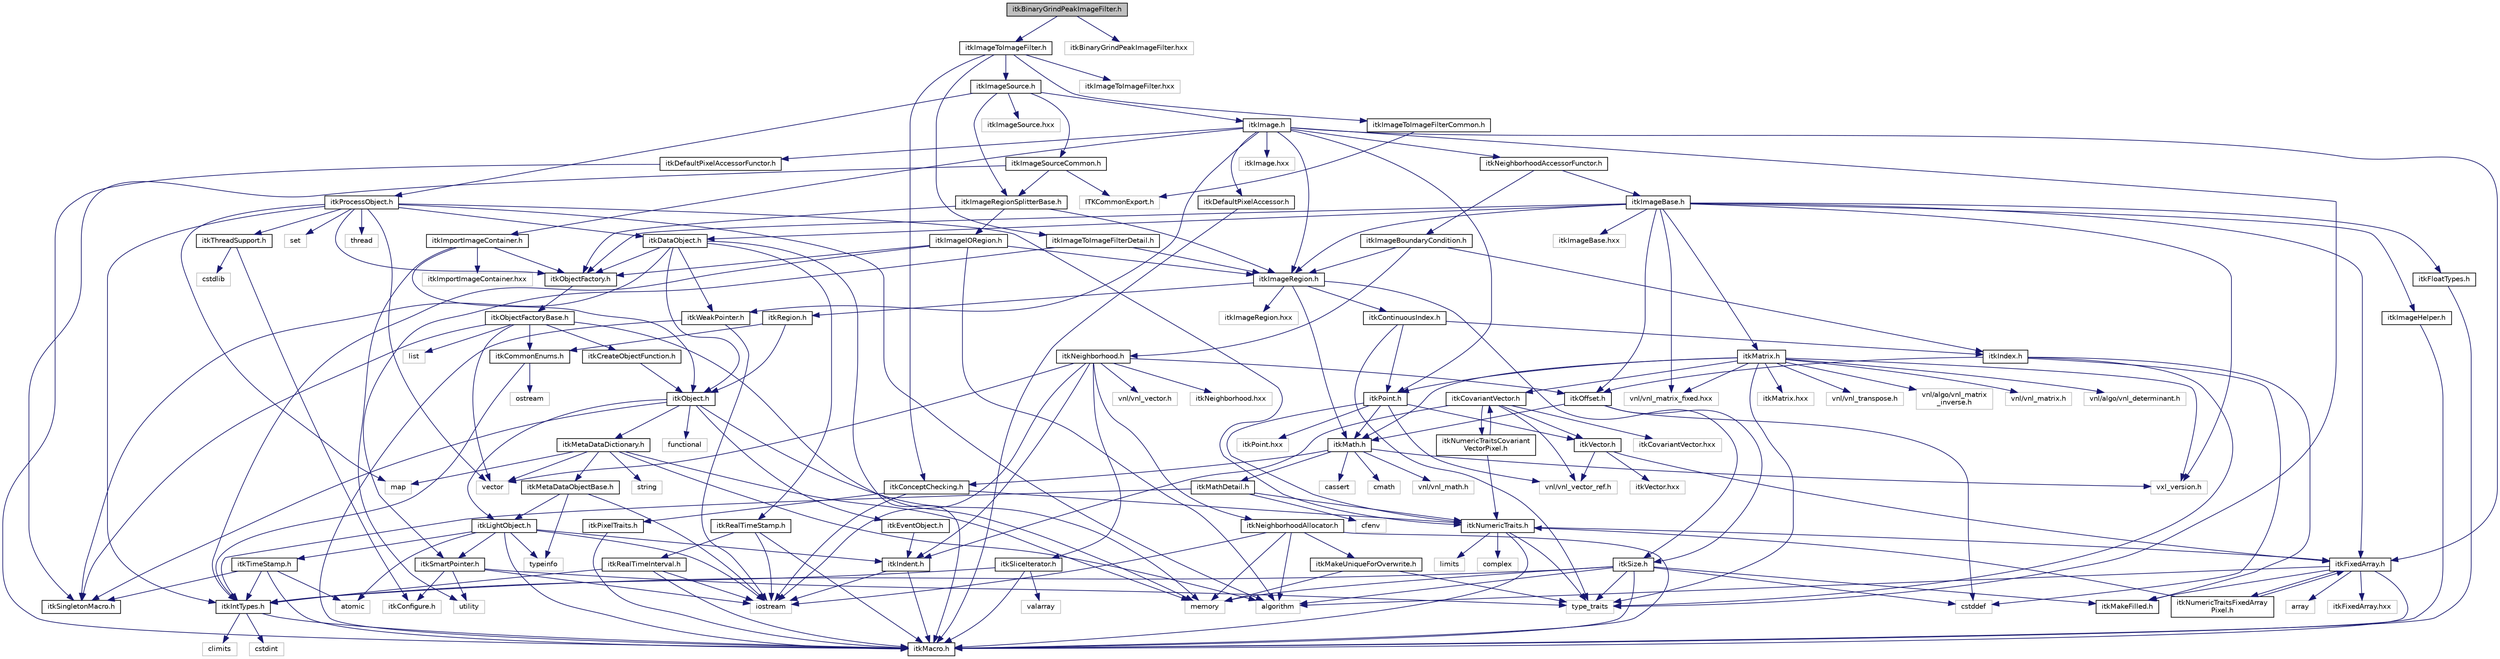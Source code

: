 digraph "itkBinaryGrindPeakImageFilter.h"
{
 // LATEX_PDF_SIZE
  edge [fontname="Helvetica",fontsize="10",labelfontname="Helvetica",labelfontsize="10"];
  node [fontname="Helvetica",fontsize="10",shape=record];
  Node1 [label="itkBinaryGrindPeakImageFilter.h",height=0.2,width=0.4,color="black", fillcolor="grey75", style="filled", fontcolor="black",tooltip=" "];
  Node1 -> Node2 [color="midnightblue",fontsize="10",style="solid",fontname="Helvetica"];
  Node2 [label="itkImageToImageFilter.h",height=0.2,width=0.4,color="black", fillcolor="white", style="filled",URL="$itkImageToImageFilter_8h.html",tooltip=" "];
  Node2 -> Node3 [color="midnightblue",fontsize="10",style="solid",fontname="Helvetica"];
  Node3 [label="itkImageSource.h",height=0.2,width=0.4,color="black", fillcolor="white", style="filled",URL="$itkImageSource_8h.html",tooltip=" "];
  Node3 -> Node4 [color="midnightblue",fontsize="10",style="solid",fontname="Helvetica"];
  Node4 [label="itkProcessObject.h",height=0.2,width=0.4,color="black", fillcolor="white", style="filled",URL="$itkProcessObject_8h.html",tooltip=" "];
  Node4 -> Node5 [color="midnightblue",fontsize="10",style="solid",fontname="Helvetica"];
  Node5 [label="itkDataObject.h",height=0.2,width=0.4,color="black", fillcolor="white", style="filled",URL="$itkDataObject_8h.html",tooltip=" "];
  Node5 -> Node6 [color="midnightblue",fontsize="10",style="solid",fontname="Helvetica"];
  Node6 [label="itkObject.h",height=0.2,width=0.4,color="black", fillcolor="white", style="filled",URL="$itkObject_8h.html",tooltip=" "];
  Node6 -> Node7 [color="midnightblue",fontsize="10",style="solid",fontname="Helvetica"];
  Node7 [label="itkLightObject.h",height=0.2,width=0.4,color="black", fillcolor="white", style="filled",URL="$itkLightObject_8h.html",tooltip=" "];
  Node7 -> Node8 [color="midnightblue",fontsize="10",style="solid",fontname="Helvetica"];
  Node8 [label="itkMacro.h",height=0.2,width=0.4,color="black", fillcolor="white", style="filled",URL="$itkMacro_8h.html",tooltip=" "];
  Node7 -> Node9 [color="midnightblue",fontsize="10",style="solid",fontname="Helvetica"];
  Node9 [label="itkSmartPointer.h",height=0.2,width=0.4,color="black", fillcolor="white", style="filled",URL="$itkSmartPointer_8h.html",tooltip=" "];
  Node9 -> Node10 [color="midnightblue",fontsize="10",style="solid",fontname="Helvetica"];
  Node10 [label="iostream",height=0.2,width=0.4,color="grey75", fillcolor="white", style="filled",tooltip=" "];
  Node9 -> Node11 [color="midnightblue",fontsize="10",style="solid",fontname="Helvetica"];
  Node11 [label="utility",height=0.2,width=0.4,color="grey75", fillcolor="white", style="filled",tooltip=" "];
  Node9 -> Node12 [color="midnightblue",fontsize="10",style="solid",fontname="Helvetica"];
  Node12 [label="type_traits",height=0.2,width=0.4,color="grey75", fillcolor="white", style="filled",tooltip=" "];
  Node9 -> Node13 [color="midnightblue",fontsize="10",style="solid",fontname="Helvetica"];
  Node13 [label="itkConfigure.h",height=0.2,width=0.4,color="grey75", fillcolor="white", style="filled",tooltip=" "];
  Node7 -> Node14 [color="midnightblue",fontsize="10",style="solid",fontname="Helvetica"];
  Node14 [label="itkTimeStamp.h",height=0.2,width=0.4,color="black", fillcolor="white", style="filled",URL="$itkTimeStamp_8h.html",tooltip=" "];
  Node14 -> Node8 [color="midnightblue",fontsize="10",style="solid",fontname="Helvetica"];
  Node14 -> Node15 [color="midnightblue",fontsize="10",style="solid",fontname="Helvetica"];
  Node15 [label="itkIntTypes.h",height=0.2,width=0.4,color="black", fillcolor="white", style="filled",URL="$itkIntTypes_8h.html",tooltip=" "];
  Node15 -> Node8 [color="midnightblue",fontsize="10",style="solid",fontname="Helvetica"];
  Node15 -> Node16 [color="midnightblue",fontsize="10",style="solid",fontname="Helvetica"];
  Node16 [label="cstdint",height=0.2,width=0.4,color="grey75", fillcolor="white", style="filled",tooltip=" "];
  Node15 -> Node17 [color="midnightblue",fontsize="10",style="solid",fontname="Helvetica"];
  Node17 [label="climits",height=0.2,width=0.4,color="grey75", fillcolor="white", style="filled",tooltip=" "];
  Node14 -> Node18 [color="midnightblue",fontsize="10",style="solid",fontname="Helvetica"];
  Node18 [label="atomic",height=0.2,width=0.4,color="grey75", fillcolor="white", style="filled",tooltip=" "];
  Node14 -> Node19 [color="midnightblue",fontsize="10",style="solid",fontname="Helvetica"];
  Node19 [label="itkSingletonMacro.h",height=0.2,width=0.4,color="black", fillcolor="white", style="filled",URL="$itkSingletonMacro_8h.html",tooltip=" "];
  Node7 -> Node20 [color="midnightblue",fontsize="10",style="solid",fontname="Helvetica"];
  Node20 [label="itkIndent.h",height=0.2,width=0.4,color="black", fillcolor="white", style="filled",URL="$itkIndent_8h.html",tooltip=" "];
  Node20 -> Node8 [color="midnightblue",fontsize="10",style="solid",fontname="Helvetica"];
  Node20 -> Node10 [color="midnightblue",fontsize="10",style="solid",fontname="Helvetica"];
  Node7 -> Node18 [color="midnightblue",fontsize="10",style="solid",fontname="Helvetica"];
  Node7 -> Node10 [color="midnightblue",fontsize="10",style="solid",fontname="Helvetica"];
  Node7 -> Node21 [color="midnightblue",fontsize="10",style="solid",fontname="Helvetica"];
  Node21 [label="typeinfo",height=0.2,width=0.4,color="grey75", fillcolor="white", style="filled",tooltip=" "];
  Node6 -> Node22 [color="midnightblue",fontsize="10",style="solid",fontname="Helvetica"];
  Node22 [label="itkEventObject.h",height=0.2,width=0.4,color="black", fillcolor="white", style="filled",URL="$itkEventObject_8h.html",tooltip=" "];
  Node22 -> Node20 [color="midnightblue",fontsize="10",style="solid",fontname="Helvetica"];
  Node6 -> Node23 [color="midnightblue",fontsize="10",style="solid",fontname="Helvetica"];
  Node23 [label="itkMetaDataDictionary.h",height=0.2,width=0.4,color="black", fillcolor="white", style="filled",URL="$itkMetaDataDictionary_8h.html",tooltip=" "];
  Node23 -> Node24 [color="midnightblue",fontsize="10",style="solid",fontname="Helvetica"];
  Node24 [label="itkMetaDataObjectBase.h",height=0.2,width=0.4,color="black", fillcolor="white", style="filled",URL="$itkMetaDataObjectBase_8h.html",tooltip=" "];
  Node24 -> Node7 [color="midnightblue",fontsize="10",style="solid",fontname="Helvetica"];
  Node24 -> Node21 [color="midnightblue",fontsize="10",style="solid",fontname="Helvetica"];
  Node24 -> Node10 [color="midnightblue",fontsize="10",style="solid",fontname="Helvetica"];
  Node23 -> Node25 [color="midnightblue",fontsize="10",style="solid",fontname="Helvetica"];
  Node25 [label="algorithm",height=0.2,width=0.4,color="grey75", fillcolor="white", style="filled",tooltip=" "];
  Node23 -> Node26 [color="midnightblue",fontsize="10",style="solid",fontname="Helvetica"];
  Node26 [label="vector",height=0.2,width=0.4,color="grey75", fillcolor="white", style="filled",tooltip=" "];
  Node23 -> Node27 [color="midnightblue",fontsize="10",style="solid",fontname="Helvetica"];
  Node27 [label="map",height=0.2,width=0.4,color="grey75", fillcolor="white", style="filled",tooltip=" "];
  Node23 -> Node28 [color="midnightblue",fontsize="10",style="solid",fontname="Helvetica"];
  Node28 [label="string",height=0.2,width=0.4,color="grey75", fillcolor="white", style="filled",tooltip=" "];
  Node23 -> Node29 [color="midnightblue",fontsize="10",style="solid",fontname="Helvetica"];
  Node29 [label="memory",height=0.2,width=0.4,color="grey75", fillcolor="white", style="filled",tooltip=" "];
  Node6 -> Node19 [color="midnightblue",fontsize="10",style="solid",fontname="Helvetica"];
  Node6 -> Node30 [color="midnightblue",fontsize="10",style="solid",fontname="Helvetica"];
  Node30 [label="functional",height=0.2,width=0.4,color="grey75", fillcolor="white", style="filled",tooltip=" "];
  Node6 -> Node29 [color="midnightblue",fontsize="10",style="solid",fontname="Helvetica"];
  Node5 -> Node8 [color="midnightblue",fontsize="10",style="solid",fontname="Helvetica"];
  Node5 -> Node19 [color="midnightblue",fontsize="10",style="solid",fontname="Helvetica"];
  Node5 -> Node31 [color="midnightblue",fontsize="10",style="solid",fontname="Helvetica"];
  Node31 [label="itkWeakPointer.h",height=0.2,width=0.4,color="black", fillcolor="white", style="filled",URL="$itkWeakPointer_8h.html",tooltip=" "];
  Node31 -> Node8 [color="midnightblue",fontsize="10",style="solid",fontname="Helvetica"];
  Node31 -> Node10 [color="midnightblue",fontsize="10",style="solid",fontname="Helvetica"];
  Node5 -> Node32 [color="midnightblue",fontsize="10",style="solid",fontname="Helvetica"];
  Node32 [label="itkRealTimeStamp.h",height=0.2,width=0.4,color="black", fillcolor="white", style="filled",URL="$itkRealTimeStamp_8h.html",tooltip=" "];
  Node32 -> Node33 [color="midnightblue",fontsize="10",style="solid",fontname="Helvetica"];
  Node33 [label="itkRealTimeInterval.h",height=0.2,width=0.4,color="black", fillcolor="white", style="filled",URL="$itkRealTimeInterval_8h.html",tooltip=" "];
  Node33 -> Node15 [color="midnightblue",fontsize="10",style="solid",fontname="Helvetica"];
  Node33 -> Node8 [color="midnightblue",fontsize="10",style="solid",fontname="Helvetica"];
  Node33 -> Node10 [color="midnightblue",fontsize="10",style="solid",fontname="Helvetica"];
  Node32 -> Node8 [color="midnightblue",fontsize="10",style="solid",fontname="Helvetica"];
  Node32 -> Node10 [color="midnightblue",fontsize="10",style="solid",fontname="Helvetica"];
  Node5 -> Node34 [color="midnightblue",fontsize="10",style="solid",fontname="Helvetica"];
  Node34 [label="itkObjectFactory.h",height=0.2,width=0.4,color="black", fillcolor="white", style="filled",URL="$itkObjectFactory_8h.html",tooltip=" "];
  Node34 -> Node35 [color="midnightblue",fontsize="10",style="solid",fontname="Helvetica"];
  Node35 [label="itkObjectFactoryBase.h",height=0.2,width=0.4,color="black", fillcolor="white", style="filled",URL="$itkObjectFactoryBase_8h.html",tooltip=" "];
  Node35 -> Node36 [color="midnightblue",fontsize="10",style="solid",fontname="Helvetica"];
  Node36 [label="itkCreateObjectFunction.h",height=0.2,width=0.4,color="black", fillcolor="white", style="filled",URL="$itkCreateObjectFunction_8h.html",tooltip=" "];
  Node36 -> Node6 [color="midnightblue",fontsize="10",style="solid",fontname="Helvetica"];
  Node35 -> Node19 [color="midnightblue",fontsize="10",style="solid",fontname="Helvetica"];
  Node35 -> Node37 [color="midnightblue",fontsize="10",style="solid",fontname="Helvetica"];
  Node37 [label="itkCommonEnums.h",height=0.2,width=0.4,color="black", fillcolor="white", style="filled",URL="$itkCommonEnums_8h.html",tooltip=" "];
  Node37 -> Node15 [color="midnightblue",fontsize="10",style="solid",fontname="Helvetica"];
  Node37 -> Node38 [color="midnightblue",fontsize="10",style="solid",fontname="Helvetica"];
  Node38 [label="ostream",height=0.2,width=0.4,color="grey75", fillcolor="white", style="filled",tooltip=" "];
  Node35 -> Node39 [color="midnightblue",fontsize="10",style="solid",fontname="Helvetica"];
  Node39 [label="list",height=0.2,width=0.4,color="grey75", fillcolor="white", style="filled",tooltip=" "];
  Node35 -> Node29 [color="midnightblue",fontsize="10",style="solid",fontname="Helvetica"];
  Node35 -> Node26 [color="midnightblue",fontsize="10",style="solid",fontname="Helvetica"];
  Node4 -> Node34 [color="midnightblue",fontsize="10",style="solid",fontname="Helvetica"];
  Node4 -> Node40 [color="midnightblue",fontsize="10",style="solid",fontname="Helvetica"];
  Node40 [label="itkNumericTraits.h",height=0.2,width=0.4,color="black", fillcolor="white", style="filled",URL="$itkNumericTraits_8h.html",tooltip=" "];
  Node40 -> Node8 [color="midnightblue",fontsize="10",style="solid",fontname="Helvetica"];
  Node40 -> Node41 [color="midnightblue",fontsize="10",style="solid",fontname="Helvetica"];
  Node41 [label="limits",height=0.2,width=0.4,color="grey75", fillcolor="white", style="filled",tooltip=" "];
  Node40 -> Node42 [color="midnightblue",fontsize="10",style="solid",fontname="Helvetica"];
  Node42 [label="complex",height=0.2,width=0.4,color="grey75", fillcolor="white", style="filled",tooltip=" "];
  Node40 -> Node12 [color="midnightblue",fontsize="10",style="solid",fontname="Helvetica"];
  Node40 -> Node43 [color="midnightblue",fontsize="10",style="solid",fontname="Helvetica"];
  Node43 [label="itkFixedArray.h",height=0.2,width=0.4,color="black", fillcolor="white", style="filled",URL="$itkFixedArray_8h.html",tooltip=" "];
  Node43 -> Node8 [color="midnightblue",fontsize="10",style="solid",fontname="Helvetica"];
  Node43 -> Node44 [color="midnightblue",fontsize="10",style="solid",fontname="Helvetica"];
  Node44 [label="itkMakeFilled.h",height=0.2,width=0.4,color="black", fillcolor="white", style="filled",URL="$itkMakeFilled_8h.html",tooltip=" "];
  Node43 -> Node25 [color="midnightblue",fontsize="10",style="solid",fontname="Helvetica"];
  Node43 -> Node45 [color="midnightblue",fontsize="10",style="solid",fontname="Helvetica"];
  Node45 [label="array",height=0.2,width=0.4,color="grey75", fillcolor="white", style="filled",tooltip=" "];
  Node43 -> Node46 [color="midnightblue",fontsize="10",style="solid",fontname="Helvetica"];
  Node46 [label="itkFixedArray.hxx",height=0.2,width=0.4,color="grey75", fillcolor="white", style="filled",tooltip=" "];
  Node43 -> Node47 [color="midnightblue",fontsize="10",style="solid",fontname="Helvetica"];
  Node47 [label="itkNumericTraitsFixedArray\lPixel.h",height=0.2,width=0.4,color="black", fillcolor="white", style="filled",URL="$itkNumericTraitsFixedArrayPixel_8h.html",tooltip=" "];
  Node47 -> Node40 [color="midnightblue",fontsize="10",style="solid",fontname="Helvetica"];
  Node47 -> Node43 [color="midnightblue",fontsize="10",style="solid",fontname="Helvetica"];
  Node4 -> Node48 [color="midnightblue",fontsize="10",style="solid",fontname="Helvetica"];
  Node48 [label="itkThreadSupport.h",height=0.2,width=0.4,color="black", fillcolor="white", style="filled",URL="$itkThreadSupport_8h.html",tooltip=" "];
  Node48 -> Node49 [color="midnightblue",fontsize="10",style="solid",fontname="Helvetica"];
  Node49 [label="cstdlib",height=0.2,width=0.4,color="grey75", fillcolor="white", style="filled",tooltip=" "];
  Node48 -> Node13 [color="midnightblue",fontsize="10",style="solid",fontname="Helvetica"];
  Node4 -> Node15 [color="midnightblue",fontsize="10",style="solid",fontname="Helvetica"];
  Node4 -> Node26 [color="midnightblue",fontsize="10",style="solid",fontname="Helvetica"];
  Node4 -> Node27 [color="midnightblue",fontsize="10",style="solid",fontname="Helvetica"];
  Node4 -> Node50 [color="midnightblue",fontsize="10",style="solid",fontname="Helvetica"];
  Node50 [label="set",height=0.2,width=0.4,color="grey75", fillcolor="white", style="filled",tooltip=" "];
  Node4 -> Node25 [color="midnightblue",fontsize="10",style="solid",fontname="Helvetica"];
  Node4 -> Node51 [color="midnightblue",fontsize="10",style="solid",fontname="Helvetica"];
  Node51 [label="thread",height=0.2,width=0.4,color="grey75", fillcolor="white", style="filled",tooltip=" "];
  Node3 -> Node52 [color="midnightblue",fontsize="10",style="solid",fontname="Helvetica"];
  Node52 [label="itkImage.h",height=0.2,width=0.4,color="black", fillcolor="white", style="filled",URL="$itkImage_8h.html",tooltip=" "];
  Node52 -> Node53 [color="midnightblue",fontsize="10",style="solid",fontname="Helvetica"];
  Node53 [label="itkImageRegion.h",height=0.2,width=0.4,color="black", fillcolor="white", style="filled",URL="$itkImageRegion_8h.html",tooltip=" "];
  Node53 -> Node54 [color="midnightblue",fontsize="10",style="solid",fontname="Helvetica"];
  Node54 [label="itkRegion.h",height=0.2,width=0.4,color="black", fillcolor="white", style="filled",URL="$itkRegion_8h.html",tooltip=" "];
  Node54 -> Node6 [color="midnightblue",fontsize="10",style="solid",fontname="Helvetica"];
  Node54 -> Node37 [color="midnightblue",fontsize="10",style="solid",fontname="Helvetica"];
  Node53 -> Node55 [color="midnightblue",fontsize="10",style="solid",fontname="Helvetica"];
  Node55 [label="itkSize.h",height=0.2,width=0.4,color="black", fillcolor="white", style="filled",URL="$itkSize_8h.html",tooltip=" "];
  Node55 -> Node15 [color="midnightblue",fontsize="10",style="solid",fontname="Helvetica"];
  Node55 -> Node8 [color="midnightblue",fontsize="10",style="solid",fontname="Helvetica"];
  Node55 -> Node44 [color="midnightblue",fontsize="10",style="solid",fontname="Helvetica"];
  Node55 -> Node25 [color="midnightblue",fontsize="10",style="solid",fontname="Helvetica"];
  Node55 -> Node56 [color="midnightblue",fontsize="10",style="solid",fontname="Helvetica"];
  Node56 [label="cstddef",height=0.2,width=0.4,color="grey75", fillcolor="white", style="filled",tooltip=" "];
  Node55 -> Node12 [color="midnightblue",fontsize="10",style="solid",fontname="Helvetica"];
  Node55 -> Node29 [color="midnightblue",fontsize="10",style="solid",fontname="Helvetica"];
  Node53 -> Node57 [color="midnightblue",fontsize="10",style="solid",fontname="Helvetica"];
  Node57 [label="itkContinuousIndex.h",height=0.2,width=0.4,color="black", fillcolor="white", style="filled",URL="$itkContinuousIndex_8h.html",tooltip=" "];
  Node57 -> Node58 [color="midnightblue",fontsize="10",style="solid",fontname="Helvetica"];
  Node58 [label="itkPoint.h",height=0.2,width=0.4,color="black", fillcolor="white", style="filled",URL="$itkPoint_8h.html",tooltip=" "];
  Node58 -> Node40 [color="midnightblue",fontsize="10",style="solid",fontname="Helvetica"];
  Node58 -> Node59 [color="midnightblue",fontsize="10",style="solid",fontname="Helvetica"];
  Node59 [label="itkVector.h",height=0.2,width=0.4,color="black", fillcolor="white", style="filled",URL="$itkVector_8h.html",tooltip=" "];
  Node59 -> Node43 [color="midnightblue",fontsize="10",style="solid",fontname="Helvetica"];
  Node59 -> Node60 [color="midnightblue",fontsize="10",style="solid",fontname="Helvetica"];
  Node60 [label="vnl/vnl_vector_ref.h",height=0.2,width=0.4,color="grey75", fillcolor="white", style="filled",tooltip=" "];
  Node59 -> Node61 [color="midnightblue",fontsize="10",style="solid",fontname="Helvetica"];
  Node61 [label="itkVector.hxx",height=0.2,width=0.4,color="grey75", fillcolor="white", style="filled",tooltip=" "];
  Node58 -> Node60 [color="midnightblue",fontsize="10",style="solid",fontname="Helvetica"];
  Node58 -> Node62 [color="midnightblue",fontsize="10",style="solid",fontname="Helvetica"];
  Node62 [label="itkMath.h",height=0.2,width=0.4,color="black", fillcolor="white", style="filled",URL="$itkMath_8h.html",tooltip=" "];
  Node62 -> Node63 [color="midnightblue",fontsize="10",style="solid",fontname="Helvetica"];
  Node63 [label="cassert",height=0.2,width=0.4,color="grey75", fillcolor="white", style="filled",tooltip=" "];
  Node62 -> Node64 [color="midnightblue",fontsize="10",style="solid",fontname="Helvetica"];
  Node64 [label="cmath",height=0.2,width=0.4,color="grey75", fillcolor="white", style="filled",tooltip=" "];
  Node62 -> Node65 [color="midnightblue",fontsize="10",style="solid",fontname="Helvetica"];
  Node65 [label="itkMathDetail.h",height=0.2,width=0.4,color="black", fillcolor="white", style="filled",URL="$itkMathDetail_8h.html",tooltip=" "];
  Node65 -> Node15 [color="midnightblue",fontsize="10",style="solid",fontname="Helvetica"];
  Node65 -> Node40 [color="midnightblue",fontsize="10",style="solid",fontname="Helvetica"];
  Node65 -> Node66 [color="midnightblue",fontsize="10",style="solid",fontname="Helvetica"];
  Node66 [label="cfenv",height=0.2,width=0.4,color="grey75", fillcolor="white", style="filled",tooltip=" "];
  Node62 -> Node67 [color="midnightblue",fontsize="10",style="solid",fontname="Helvetica"];
  Node67 [label="itkConceptChecking.h",height=0.2,width=0.4,color="black", fillcolor="white", style="filled",URL="$itkConceptChecking_8h.html",tooltip=" "];
  Node67 -> Node68 [color="midnightblue",fontsize="10",style="solid",fontname="Helvetica"];
  Node68 [label="itkPixelTraits.h",height=0.2,width=0.4,color="black", fillcolor="white", style="filled",URL="$itkPixelTraits_8h.html",tooltip=" "];
  Node68 -> Node8 [color="midnightblue",fontsize="10",style="solid",fontname="Helvetica"];
  Node67 -> Node40 [color="midnightblue",fontsize="10",style="solid",fontname="Helvetica"];
  Node67 -> Node10 [color="midnightblue",fontsize="10",style="solid",fontname="Helvetica"];
  Node62 -> Node69 [color="midnightblue",fontsize="10",style="solid",fontname="Helvetica"];
  Node69 [label="vnl/vnl_math.h",height=0.2,width=0.4,color="grey75", fillcolor="white", style="filled",tooltip=" "];
  Node62 -> Node70 [color="midnightblue",fontsize="10",style="solid",fontname="Helvetica"];
  Node70 [label="vxl_version.h",height=0.2,width=0.4,color="grey75", fillcolor="white", style="filled",tooltip=" "];
  Node58 -> Node71 [color="midnightblue",fontsize="10",style="solid",fontname="Helvetica"];
  Node71 [label="itkPoint.hxx",height=0.2,width=0.4,color="grey75", fillcolor="white", style="filled",tooltip=" "];
  Node57 -> Node72 [color="midnightblue",fontsize="10",style="solid",fontname="Helvetica"];
  Node72 [label="itkIndex.h",height=0.2,width=0.4,color="black", fillcolor="white", style="filled",URL="$itkIndex_8h.html",tooltip=" "];
  Node72 -> Node44 [color="midnightblue",fontsize="10",style="solid",fontname="Helvetica"];
  Node72 -> Node73 [color="midnightblue",fontsize="10",style="solid",fontname="Helvetica"];
  Node73 [label="itkOffset.h",height=0.2,width=0.4,color="black", fillcolor="white", style="filled",URL="$itkOffset_8h.html",tooltip=" "];
  Node73 -> Node55 [color="midnightblue",fontsize="10",style="solid",fontname="Helvetica"];
  Node73 -> Node62 [color="midnightblue",fontsize="10",style="solid",fontname="Helvetica"];
  Node73 -> Node56 [color="midnightblue",fontsize="10",style="solid",fontname="Helvetica"];
  Node72 -> Node56 [color="midnightblue",fontsize="10",style="solid",fontname="Helvetica"];
  Node72 -> Node12 [color="midnightblue",fontsize="10",style="solid",fontname="Helvetica"];
  Node57 -> Node12 [color="midnightblue",fontsize="10",style="solid",fontname="Helvetica"];
  Node53 -> Node62 [color="midnightblue",fontsize="10",style="solid",fontname="Helvetica"];
  Node53 -> Node74 [color="midnightblue",fontsize="10",style="solid",fontname="Helvetica"];
  Node74 [label="itkImageRegion.hxx",height=0.2,width=0.4,color="grey75", fillcolor="white", style="filled",tooltip=" "];
  Node52 -> Node75 [color="midnightblue",fontsize="10",style="solid",fontname="Helvetica"];
  Node75 [label="itkImportImageContainer.h",height=0.2,width=0.4,color="black", fillcolor="white", style="filled",URL="$itkImportImageContainer_8h.html",tooltip=" "];
  Node75 -> Node6 [color="midnightblue",fontsize="10",style="solid",fontname="Helvetica"];
  Node75 -> Node34 [color="midnightblue",fontsize="10",style="solid",fontname="Helvetica"];
  Node75 -> Node11 [color="midnightblue",fontsize="10",style="solid",fontname="Helvetica"];
  Node75 -> Node76 [color="midnightblue",fontsize="10",style="solid",fontname="Helvetica"];
  Node76 [label="itkImportImageContainer.hxx",height=0.2,width=0.4,color="grey75", fillcolor="white", style="filled",tooltip=" "];
  Node52 -> Node77 [color="midnightblue",fontsize="10",style="solid",fontname="Helvetica"];
  Node77 [label="itkDefaultPixelAccessor.h",height=0.2,width=0.4,color="black", fillcolor="white", style="filled",URL="$itkDefaultPixelAccessor_8h.html",tooltip=" "];
  Node77 -> Node8 [color="midnightblue",fontsize="10",style="solid",fontname="Helvetica"];
  Node52 -> Node78 [color="midnightblue",fontsize="10",style="solid",fontname="Helvetica"];
  Node78 [label="itkDefaultPixelAccessorFunctor.h",height=0.2,width=0.4,color="black", fillcolor="white", style="filled",URL="$itkDefaultPixelAccessorFunctor_8h.html",tooltip=" "];
  Node78 -> Node8 [color="midnightblue",fontsize="10",style="solid",fontname="Helvetica"];
  Node52 -> Node58 [color="midnightblue",fontsize="10",style="solid",fontname="Helvetica"];
  Node52 -> Node43 [color="midnightblue",fontsize="10",style="solid",fontname="Helvetica"];
  Node52 -> Node31 [color="midnightblue",fontsize="10",style="solid",fontname="Helvetica"];
  Node52 -> Node79 [color="midnightblue",fontsize="10",style="solid",fontname="Helvetica"];
  Node79 [label="itkNeighborhoodAccessorFunctor.h",height=0.2,width=0.4,color="black", fillcolor="white", style="filled",URL="$itkNeighborhoodAccessorFunctor_8h.html",tooltip=" "];
  Node79 -> Node80 [color="midnightblue",fontsize="10",style="solid",fontname="Helvetica"];
  Node80 [label="itkImageBoundaryCondition.h",height=0.2,width=0.4,color="black", fillcolor="white", style="filled",URL="$itkImageBoundaryCondition_8h.html",tooltip=" "];
  Node80 -> Node72 [color="midnightblue",fontsize="10",style="solid",fontname="Helvetica"];
  Node80 -> Node81 [color="midnightblue",fontsize="10",style="solid",fontname="Helvetica"];
  Node81 [label="itkNeighborhood.h",height=0.2,width=0.4,color="black", fillcolor="white", style="filled",URL="$itkNeighborhood_8h.html",tooltip=" "];
  Node81 -> Node10 [color="midnightblue",fontsize="10",style="solid",fontname="Helvetica"];
  Node81 -> Node82 [color="midnightblue",fontsize="10",style="solid",fontname="Helvetica"];
  Node82 [label="itkNeighborhoodAllocator.h",height=0.2,width=0.4,color="black", fillcolor="white", style="filled",URL="$itkNeighborhoodAllocator_8h.html",tooltip=" "];
  Node82 -> Node83 [color="midnightblue",fontsize="10",style="solid",fontname="Helvetica"];
  Node83 [label="itkMakeUniqueForOverwrite.h",height=0.2,width=0.4,color="black", fillcolor="white", style="filled",URL="$itkMakeUniqueForOverwrite_8h.html",tooltip=" "];
  Node83 -> Node29 [color="midnightblue",fontsize="10",style="solid",fontname="Helvetica"];
  Node83 -> Node12 [color="midnightblue",fontsize="10",style="solid",fontname="Helvetica"];
  Node82 -> Node25 [color="midnightblue",fontsize="10",style="solid",fontname="Helvetica"];
  Node82 -> Node10 [color="midnightblue",fontsize="10",style="solid",fontname="Helvetica"];
  Node82 -> Node29 [color="midnightblue",fontsize="10",style="solid",fontname="Helvetica"];
  Node82 -> Node8 [color="midnightblue",fontsize="10",style="solid",fontname="Helvetica"];
  Node81 -> Node20 [color="midnightblue",fontsize="10",style="solid",fontname="Helvetica"];
  Node81 -> Node84 [color="midnightblue",fontsize="10",style="solid",fontname="Helvetica"];
  Node84 [label="itkSliceIterator.h",height=0.2,width=0.4,color="black", fillcolor="white", style="filled",URL="$itkSliceIterator_8h.html",tooltip=" "];
  Node84 -> Node8 [color="midnightblue",fontsize="10",style="solid",fontname="Helvetica"];
  Node84 -> Node15 [color="midnightblue",fontsize="10",style="solid",fontname="Helvetica"];
  Node84 -> Node85 [color="midnightblue",fontsize="10",style="solid",fontname="Helvetica"];
  Node85 [label="valarray",height=0.2,width=0.4,color="grey75", fillcolor="white", style="filled",tooltip=" "];
  Node81 -> Node86 [color="midnightblue",fontsize="10",style="solid",fontname="Helvetica"];
  Node86 [label="vnl/vnl_vector.h",height=0.2,width=0.4,color="grey75", fillcolor="white", style="filled",tooltip=" "];
  Node81 -> Node73 [color="midnightblue",fontsize="10",style="solid",fontname="Helvetica"];
  Node81 -> Node26 [color="midnightblue",fontsize="10",style="solid",fontname="Helvetica"];
  Node81 -> Node87 [color="midnightblue",fontsize="10",style="solid",fontname="Helvetica"];
  Node87 [label="itkNeighborhood.hxx",height=0.2,width=0.4,color="grey75", fillcolor="white", style="filled",tooltip=" "];
  Node80 -> Node53 [color="midnightblue",fontsize="10",style="solid",fontname="Helvetica"];
  Node79 -> Node88 [color="midnightblue",fontsize="10",style="solid",fontname="Helvetica"];
  Node88 [label="itkImageBase.h",height=0.2,width=0.4,color="black", fillcolor="white", style="filled",URL="$itkImageBase_8h.html",tooltip=" "];
  Node88 -> Node5 [color="midnightblue",fontsize="10",style="solid",fontname="Helvetica"];
  Node88 -> Node53 [color="midnightblue",fontsize="10",style="solid",fontname="Helvetica"];
  Node88 -> Node89 [color="midnightblue",fontsize="10",style="solid",fontname="Helvetica"];
  Node89 [label="itkMatrix.h",height=0.2,width=0.4,color="black", fillcolor="white", style="filled",URL="$itkMatrix_8h.html",tooltip=" "];
  Node89 -> Node58 [color="midnightblue",fontsize="10",style="solid",fontname="Helvetica"];
  Node89 -> Node90 [color="midnightblue",fontsize="10",style="solid",fontname="Helvetica"];
  Node90 [label="itkCovariantVector.h",height=0.2,width=0.4,color="black", fillcolor="white", style="filled",URL="$itkCovariantVector_8h.html",tooltip=" "];
  Node90 -> Node20 [color="midnightblue",fontsize="10",style="solid",fontname="Helvetica"];
  Node90 -> Node59 [color="midnightblue",fontsize="10",style="solid",fontname="Helvetica"];
  Node90 -> Node60 [color="midnightblue",fontsize="10",style="solid",fontname="Helvetica"];
  Node90 -> Node91 [color="midnightblue",fontsize="10",style="solid",fontname="Helvetica"];
  Node91 [label="itkNumericTraitsCovariant\lVectorPixel.h",height=0.2,width=0.4,color="black", fillcolor="white", style="filled",URL="$itkNumericTraitsCovariantVectorPixel_8h.html",tooltip=" "];
  Node91 -> Node40 [color="midnightblue",fontsize="10",style="solid",fontname="Helvetica"];
  Node91 -> Node90 [color="midnightblue",fontsize="10",style="solid",fontname="Helvetica"];
  Node90 -> Node92 [color="midnightblue",fontsize="10",style="solid",fontname="Helvetica"];
  Node92 [label="itkCovariantVector.hxx",height=0.2,width=0.4,color="grey75", fillcolor="white", style="filled",tooltip=" "];
  Node89 -> Node70 [color="midnightblue",fontsize="10",style="solid",fontname="Helvetica"];
  Node89 -> Node93 [color="midnightblue",fontsize="10",style="solid",fontname="Helvetica"];
  Node93 [label="vnl/vnl_matrix_fixed.hxx",height=0.2,width=0.4,color="grey75", fillcolor="white", style="filled",tooltip=" "];
  Node89 -> Node94 [color="midnightblue",fontsize="10",style="solid",fontname="Helvetica"];
  Node94 [label="vnl/vnl_transpose.h",height=0.2,width=0.4,color="grey75", fillcolor="white", style="filled",tooltip=" "];
  Node89 -> Node95 [color="midnightblue",fontsize="10",style="solid",fontname="Helvetica"];
  Node95 [label="vnl/algo/vnl_matrix\l_inverse.h",height=0.2,width=0.4,color="grey75", fillcolor="white", style="filled",tooltip=" "];
  Node89 -> Node96 [color="midnightblue",fontsize="10",style="solid",fontname="Helvetica"];
  Node96 [label="vnl/vnl_matrix.h",height=0.2,width=0.4,color="grey75", fillcolor="white", style="filled",tooltip=" "];
  Node89 -> Node97 [color="midnightblue",fontsize="10",style="solid",fontname="Helvetica"];
  Node97 [label="vnl/algo/vnl_determinant.h",height=0.2,width=0.4,color="grey75", fillcolor="white", style="filled",tooltip=" "];
  Node89 -> Node62 [color="midnightblue",fontsize="10",style="solid",fontname="Helvetica"];
  Node89 -> Node12 [color="midnightblue",fontsize="10",style="solid",fontname="Helvetica"];
  Node89 -> Node98 [color="midnightblue",fontsize="10",style="solid",fontname="Helvetica"];
  Node98 [label="itkMatrix.hxx",height=0.2,width=0.4,color="grey75", fillcolor="white", style="filled",tooltip=" "];
  Node88 -> Node34 [color="midnightblue",fontsize="10",style="solid",fontname="Helvetica"];
  Node88 -> Node73 [color="midnightblue",fontsize="10",style="solid",fontname="Helvetica"];
  Node88 -> Node43 [color="midnightblue",fontsize="10",style="solid",fontname="Helvetica"];
  Node88 -> Node99 [color="midnightblue",fontsize="10",style="solid",fontname="Helvetica"];
  Node99 [label="itkImageHelper.h",height=0.2,width=0.4,color="black", fillcolor="white", style="filled",URL="$itkImageHelper_8h.html",tooltip=" "];
  Node99 -> Node8 [color="midnightblue",fontsize="10",style="solid",fontname="Helvetica"];
  Node88 -> Node100 [color="midnightblue",fontsize="10",style="solid",fontname="Helvetica"];
  Node100 [label="itkFloatTypes.h",height=0.2,width=0.4,color="black", fillcolor="white", style="filled",URL="$itkFloatTypes_8h.html",tooltip=" "];
  Node100 -> Node8 [color="midnightblue",fontsize="10",style="solid",fontname="Helvetica"];
  Node88 -> Node70 [color="midnightblue",fontsize="10",style="solid",fontname="Helvetica"];
  Node88 -> Node93 [color="midnightblue",fontsize="10",style="solid",fontname="Helvetica"];
  Node88 -> Node101 [color="midnightblue",fontsize="10",style="solid",fontname="Helvetica"];
  Node101 [label="itkImageBase.hxx",height=0.2,width=0.4,color="grey75", fillcolor="white", style="filled",tooltip=" "];
  Node52 -> Node12 [color="midnightblue",fontsize="10",style="solid",fontname="Helvetica"];
  Node52 -> Node102 [color="midnightblue",fontsize="10",style="solid",fontname="Helvetica"];
  Node102 [label="itkImage.hxx",height=0.2,width=0.4,color="grey75", fillcolor="white", style="filled",tooltip=" "];
  Node3 -> Node103 [color="midnightblue",fontsize="10",style="solid",fontname="Helvetica"];
  Node103 [label="itkImageRegionSplitterBase.h",height=0.2,width=0.4,color="black", fillcolor="white", style="filled",URL="$itkImageRegionSplitterBase_8h.html",tooltip=" "];
  Node103 -> Node53 [color="midnightblue",fontsize="10",style="solid",fontname="Helvetica"];
  Node103 -> Node34 [color="midnightblue",fontsize="10",style="solid",fontname="Helvetica"];
  Node103 -> Node104 [color="midnightblue",fontsize="10",style="solid",fontname="Helvetica"];
  Node104 [label="itkImageIORegion.h",height=0.2,width=0.4,color="black", fillcolor="white", style="filled",URL="$itkImageIORegion_8h.html",tooltip=" "];
  Node104 -> Node25 [color="midnightblue",fontsize="10",style="solid",fontname="Helvetica"];
  Node104 -> Node15 [color="midnightblue",fontsize="10",style="solid",fontname="Helvetica"];
  Node104 -> Node34 [color="midnightblue",fontsize="10",style="solid",fontname="Helvetica"];
  Node104 -> Node53 [color="midnightblue",fontsize="10",style="solid",fontname="Helvetica"];
  Node3 -> Node105 [color="midnightblue",fontsize="10",style="solid",fontname="Helvetica"];
  Node105 [label="itkImageSourceCommon.h",height=0.2,width=0.4,color="black", fillcolor="white", style="filled",URL="$itkImageSourceCommon_8h.html",tooltip=" "];
  Node105 -> Node106 [color="midnightblue",fontsize="10",style="solid",fontname="Helvetica"];
  Node106 [label="ITKCommonExport.h",height=0.2,width=0.4,color="grey75", fillcolor="white", style="filled",tooltip=" "];
  Node105 -> Node103 [color="midnightblue",fontsize="10",style="solid",fontname="Helvetica"];
  Node105 -> Node19 [color="midnightblue",fontsize="10",style="solid",fontname="Helvetica"];
  Node3 -> Node107 [color="midnightblue",fontsize="10",style="solid",fontname="Helvetica"];
  Node107 [label="itkImageSource.hxx",height=0.2,width=0.4,color="grey75", fillcolor="white", style="filled",tooltip=" "];
  Node2 -> Node67 [color="midnightblue",fontsize="10",style="solid",fontname="Helvetica"];
  Node2 -> Node108 [color="midnightblue",fontsize="10",style="solid",fontname="Helvetica"];
  Node108 [label="itkImageToImageFilterDetail.h",height=0.2,width=0.4,color="black", fillcolor="white", style="filled",URL="$itkImageToImageFilterDetail_8h.html",tooltip=" "];
  Node108 -> Node53 [color="midnightblue",fontsize="10",style="solid",fontname="Helvetica"];
  Node108 -> Node9 [color="midnightblue",fontsize="10",style="solid",fontname="Helvetica"];
  Node2 -> Node109 [color="midnightblue",fontsize="10",style="solid",fontname="Helvetica"];
  Node109 [label="itkImageToImageFilterCommon.h",height=0.2,width=0.4,color="black", fillcolor="white", style="filled",URL="$itkImageToImageFilterCommon_8h.html",tooltip=" "];
  Node109 -> Node106 [color="midnightblue",fontsize="10",style="solid",fontname="Helvetica"];
  Node2 -> Node110 [color="midnightblue",fontsize="10",style="solid",fontname="Helvetica"];
  Node110 [label="itkImageToImageFilter.hxx",height=0.2,width=0.4,color="grey75", fillcolor="white", style="filled",tooltip=" "];
  Node1 -> Node111 [color="midnightblue",fontsize="10",style="solid",fontname="Helvetica"];
  Node111 [label="itkBinaryGrindPeakImageFilter.hxx",height=0.2,width=0.4,color="grey75", fillcolor="white", style="filled",tooltip=" "];
}
